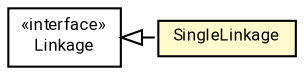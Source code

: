 #!/usr/local/bin/dot
#
# Class diagram 
# Generated by UMLGraph version R5_7_2-60-g0e99a6 (http://www.spinellis.gr/umlgraph/)
#

digraph G {
	graph [fontnames="svg"]
	edge [fontname="Roboto",fontsize=7,labelfontname="Roboto",labelfontsize=7,color="black"];
	node [fontname="Roboto",fontcolor="black",fontsize=8,shape=plaintext,margin=0,width=0,height=0];
	nodesep=0.15;
	ranksep=0.25;
	rankdir=LR;
	// de.lmu.ifi.dbs.elki.algorithm.clustering.hierarchical.linkage.Linkage
	c9601450 [label=<<table title="de.lmu.ifi.dbs.elki.algorithm.clustering.hierarchical.linkage.Linkage" border="0" cellborder="1" cellspacing="0" cellpadding="2" href="Linkage.html" target="_parent">
		<tr><td><table border="0" cellspacing="0" cellpadding="1">
		<tr><td align="center" balign="center"> &#171;interface&#187; </td></tr>
		<tr><td align="center" balign="center"> <font face="Roboto">Linkage</font> </td></tr>
		</table></td></tr>
		</table>>, URL="Linkage.html"];
	// de.lmu.ifi.dbs.elki.algorithm.clustering.hierarchical.linkage.SingleLinkage
	c9601451 [label=<<table title="de.lmu.ifi.dbs.elki.algorithm.clustering.hierarchical.linkage.SingleLinkage" border="0" cellborder="1" cellspacing="0" cellpadding="2" bgcolor="lemonChiffon" href="SingleLinkage.html" target="_parent">
		<tr><td><table border="0" cellspacing="0" cellpadding="1">
		<tr><td align="center" balign="center"> <font face="Roboto">SingleLinkage</font> </td></tr>
		</table></td></tr>
		</table>>, URL="SingleLinkage.html"];
	// de.lmu.ifi.dbs.elki.algorithm.clustering.hierarchical.linkage.SingleLinkage implements de.lmu.ifi.dbs.elki.algorithm.clustering.hierarchical.linkage.Linkage
	c9601450 -> c9601451 [arrowtail=empty,style=dashed,dir=back,weight=9];
}

